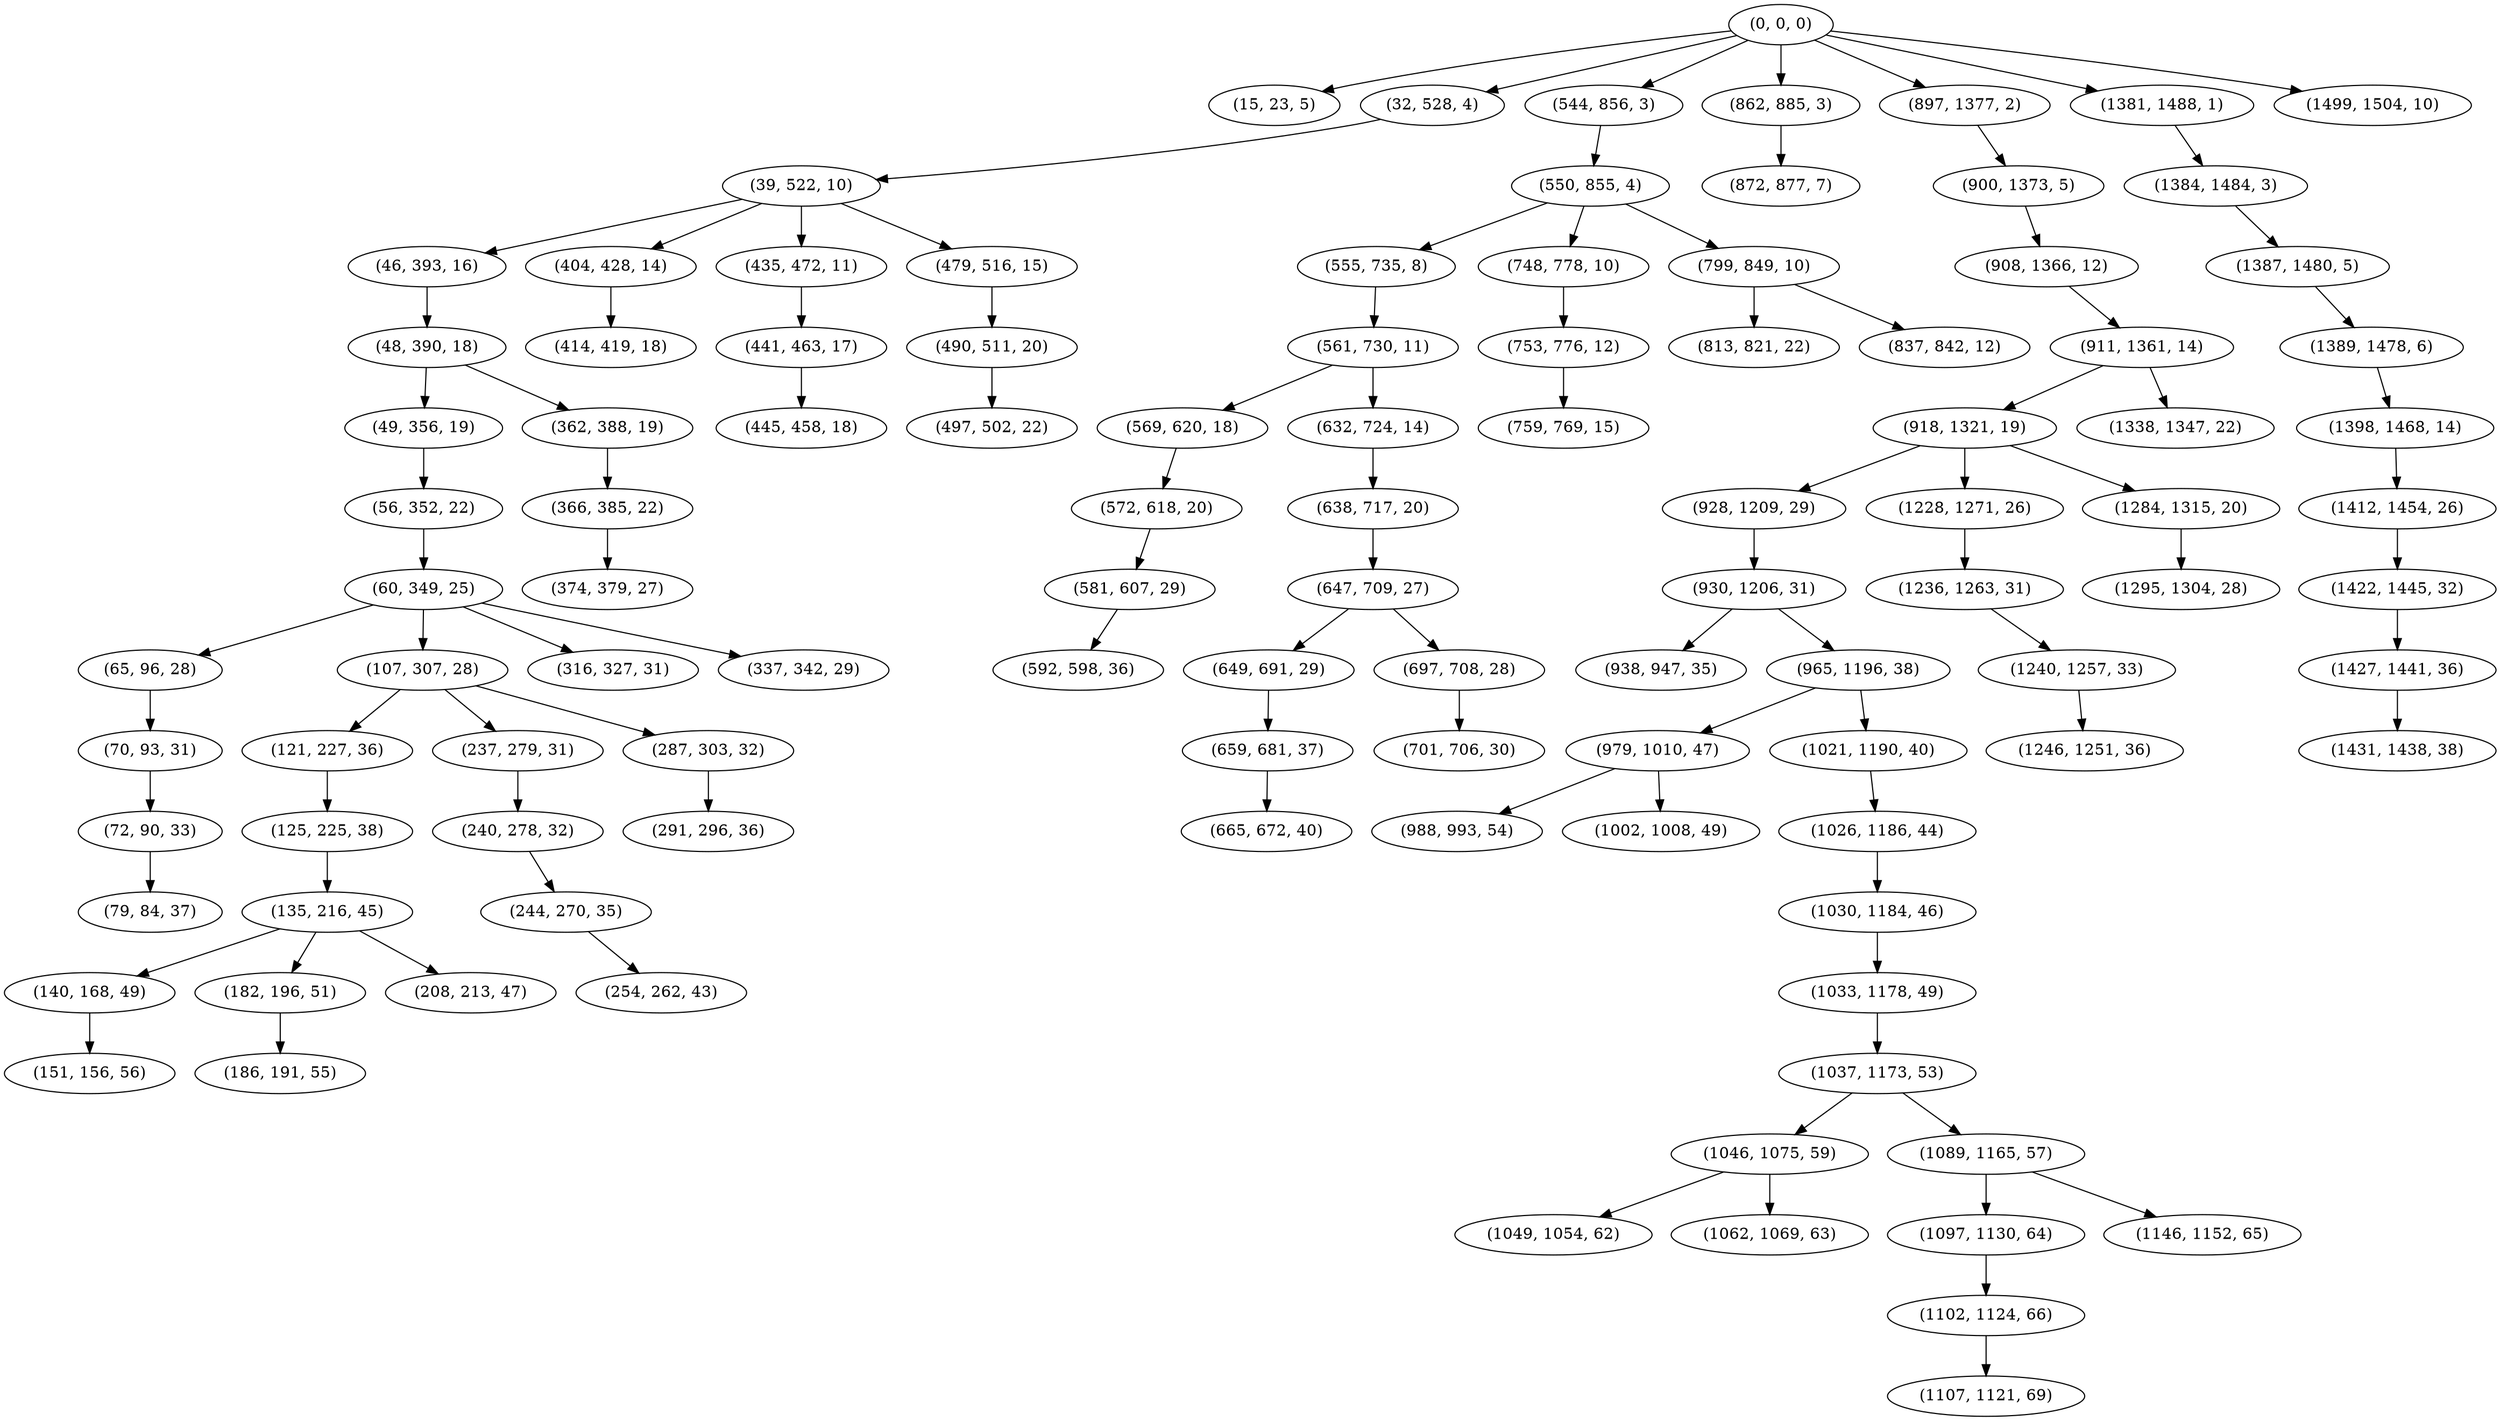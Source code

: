 digraph tree {
    "(0, 0, 0)";
    "(15, 23, 5)";
    "(32, 528, 4)";
    "(39, 522, 10)";
    "(46, 393, 16)";
    "(48, 390, 18)";
    "(49, 356, 19)";
    "(56, 352, 22)";
    "(60, 349, 25)";
    "(65, 96, 28)";
    "(70, 93, 31)";
    "(72, 90, 33)";
    "(79, 84, 37)";
    "(107, 307, 28)";
    "(121, 227, 36)";
    "(125, 225, 38)";
    "(135, 216, 45)";
    "(140, 168, 49)";
    "(151, 156, 56)";
    "(182, 196, 51)";
    "(186, 191, 55)";
    "(208, 213, 47)";
    "(237, 279, 31)";
    "(240, 278, 32)";
    "(244, 270, 35)";
    "(254, 262, 43)";
    "(287, 303, 32)";
    "(291, 296, 36)";
    "(316, 327, 31)";
    "(337, 342, 29)";
    "(362, 388, 19)";
    "(366, 385, 22)";
    "(374, 379, 27)";
    "(404, 428, 14)";
    "(414, 419, 18)";
    "(435, 472, 11)";
    "(441, 463, 17)";
    "(445, 458, 18)";
    "(479, 516, 15)";
    "(490, 511, 20)";
    "(497, 502, 22)";
    "(544, 856, 3)";
    "(550, 855, 4)";
    "(555, 735, 8)";
    "(561, 730, 11)";
    "(569, 620, 18)";
    "(572, 618, 20)";
    "(581, 607, 29)";
    "(592, 598, 36)";
    "(632, 724, 14)";
    "(638, 717, 20)";
    "(647, 709, 27)";
    "(649, 691, 29)";
    "(659, 681, 37)";
    "(665, 672, 40)";
    "(697, 708, 28)";
    "(701, 706, 30)";
    "(748, 778, 10)";
    "(753, 776, 12)";
    "(759, 769, 15)";
    "(799, 849, 10)";
    "(813, 821, 22)";
    "(837, 842, 12)";
    "(862, 885, 3)";
    "(872, 877, 7)";
    "(897, 1377, 2)";
    "(900, 1373, 5)";
    "(908, 1366, 12)";
    "(911, 1361, 14)";
    "(918, 1321, 19)";
    "(928, 1209, 29)";
    "(930, 1206, 31)";
    "(938, 947, 35)";
    "(965, 1196, 38)";
    "(979, 1010, 47)";
    "(988, 993, 54)";
    "(1002, 1008, 49)";
    "(1021, 1190, 40)";
    "(1026, 1186, 44)";
    "(1030, 1184, 46)";
    "(1033, 1178, 49)";
    "(1037, 1173, 53)";
    "(1046, 1075, 59)";
    "(1049, 1054, 62)";
    "(1062, 1069, 63)";
    "(1089, 1165, 57)";
    "(1097, 1130, 64)";
    "(1102, 1124, 66)";
    "(1107, 1121, 69)";
    "(1146, 1152, 65)";
    "(1228, 1271, 26)";
    "(1236, 1263, 31)";
    "(1240, 1257, 33)";
    "(1246, 1251, 36)";
    "(1284, 1315, 20)";
    "(1295, 1304, 28)";
    "(1338, 1347, 22)";
    "(1381, 1488, 1)";
    "(1384, 1484, 3)";
    "(1387, 1480, 5)";
    "(1389, 1478, 6)";
    "(1398, 1468, 14)";
    "(1412, 1454, 26)";
    "(1422, 1445, 32)";
    "(1427, 1441, 36)";
    "(1431, 1438, 38)";
    "(1499, 1504, 10)";
    "(0, 0, 0)" -> "(15, 23, 5)";
    "(0, 0, 0)" -> "(32, 528, 4)";
    "(0, 0, 0)" -> "(544, 856, 3)";
    "(0, 0, 0)" -> "(862, 885, 3)";
    "(0, 0, 0)" -> "(897, 1377, 2)";
    "(0, 0, 0)" -> "(1381, 1488, 1)";
    "(0, 0, 0)" -> "(1499, 1504, 10)";
    "(32, 528, 4)" -> "(39, 522, 10)";
    "(39, 522, 10)" -> "(46, 393, 16)";
    "(39, 522, 10)" -> "(404, 428, 14)";
    "(39, 522, 10)" -> "(435, 472, 11)";
    "(39, 522, 10)" -> "(479, 516, 15)";
    "(46, 393, 16)" -> "(48, 390, 18)";
    "(48, 390, 18)" -> "(49, 356, 19)";
    "(48, 390, 18)" -> "(362, 388, 19)";
    "(49, 356, 19)" -> "(56, 352, 22)";
    "(56, 352, 22)" -> "(60, 349, 25)";
    "(60, 349, 25)" -> "(65, 96, 28)";
    "(60, 349, 25)" -> "(107, 307, 28)";
    "(60, 349, 25)" -> "(316, 327, 31)";
    "(60, 349, 25)" -> "(337, 342, 29)";
    "(65, 96, 28)" -> "(70, 93, 31)";
    "(70, 93, 31)" -> "(72, 90, 33)";
    "(72, 90, 33)" -> "(79, 84, 37)";
    "(107, 307, 28)" -> "(121, 227, 36)";
    "(107, 307, 28)" -> "(237, 279, 31)";
    "(107, 307, 28)" -> "(287, 303, 32)";
    "(121, 227, 36)" -> "(125, 225, 38)";
    "(125, 225, 38)" -> "(135, 216, 45)";
    "(135, 216, 45)" -> "(140, 168, 49)";
    "(135, 216, 45)" -> "(182, 196, 51)";
    "(135, 216, 45)" -> "(208, 213, 47)";
    "(140, 168, 49)" -> "(151, 156, 56)";
    "(182, 196, 51)" -> "(186, 191, 55)";
    "(237, 279, 31)" -> "(240, 278, 32)";
    "(240, 278, 32)" -> "(244, 270, 35)";
    "(244, 270, 35)" -> "(254, 262, 43)";
    "(287, 303, 32)" -> "(291, 296, 36)";
    "(362, 388, 19)" -> "(366, 385, 22)";
    "(366, 385, 22)" -> "(374, 379, 27)";
    "(404, 428, 14)" -> "(414, 419, 18)";
    "(435, 472, 11)" -> "(441, 463, 17)";
    "(441, 463, 17)" -> "(445, 458, 18)";
    "(479, 516, 15)" -> "(490, 511, 20)";
    "(490, 511, 20)" -> "(497, 502, 22)";
    "(544, 856, 3)" -> "(550, 855, 4)";
    "(550, 855, 4)" -> "(555, 735, 8)";
    "(550, 855, 4)" -> "(748, 778, 10)";
    "(550, 855, 4)" -> "(799, 849, 10)";
    "(555, 735, 8)" -> "(561, 730, 11)";
    "(561, 730, 11)" -> "(569, 620, 18)";
    "(561, 730, 11)" -> "(632, 724, 14)";
    "(569, 620, 18)" -> "(572, 618, 20)";
    "(572, 618, 20)" -> "(581, 607, 29)";
    "(581, 607, 29)" -> "(592, 598, 36)";
    "(632, 724, 14)" -> "(638, 717, 20)";
    "(638, 717, 20)" -> "(647, 709, 27)";
    "(647, 709, 27)" -> "(649, 691, 29)";
    "(647, 709, 27)" -> "(697, 708, 28)";
    "(649, 691, 29)" -> "(659, 681, 37)";
    "(659, 681, 37)" -> "(665, 672, 40)";
    "(697, 708, 28)" -> "(701, 706, 30)";
    "(748, 778, 10)" -> "(753, 776, 12)";
    "(753, 776, 12)" -> "(759, 769, 15)";
    "(799, 849, 10)" -> "(813, 821, 22)";
    "(799, 849, 10)" -> "(837, 842, 12)";
    "(862, 885, 3)" -> "(872, 877, 7)";
    "(897, 1377, 2)" -> "(900, 1373, 5)";
    "(900, 1373, 5)" -> "(908, 1366, 12)";
    "(908, 1366, 12)" -> "(911, 1361, 14)";
    "(911, 1361, 14)" -> "(918, 1321, 19)";
    "(911, 1361, 14)" -> "(1338, 1347, 22)";
    "(918, 1321, 19)" -> "(928, 1209, 29)";
    "(918, 1321, 19)" -> "(1228, 1271, 26)";
    "(918, 1321, 19)" -> "(1284, 1315, 20)";
    "(928, 1209, 29)" -> "(930, 1206, 31)";
    "(930, 1206, 31)" -> "(938, 947, 35)";
    "(930, 1206, 31)" -> "(965, 1196, 38)";
    "(965, 1196, 38)" -> "(979, 1010, 47)";
    "(965, 1196, 38)" -> "(1021, 1190, 40)";
    "(979, 1010, 47)" -> "(988, 993, 54)";
    "(979, 1010, 47)" -> "(1002, 1008, 49)";
    "(1021, 1190, 40)" -> "(1026, 1186, 44)";
    "(1026, 1186, 44)" -> "(1030, 1184, 46)";
    "(1030, 1184, 46)" -> "(1033, 1178, 49)";
    "(1033, 1178, 49)" -> "(1037, 1173, 53)";
    "(1037, 1173, 53)" -> "(1046, 1075, 59)";
    "(1037, 1173, 53)" -> "(1089, 1165, 57)";
    "(1046, 1075, 59)" -> "(1049, 1054, 62)";
    "(1046, 1075, 59)" -> "(1062, 1069, 63)";
    "(1089, 1165, 57)" -> "(1097, 1130, 64)";
    "(1089, 1165, 57)" -> "(1146, 1152, 65)";
    "(1097, 1130, 64)" -> "(1102, 1124, 66)";
    "(1102, 1124, 66)" -> "(1107, 1121, 69)";
    "(1228, 1271, 26)" -> "(1236, 1263, 31)";
    "(1236, 1263, 31)" -> "(1240, 1257, 33)";
    "(1240, 1257, 33)" -> "(1246, 1251, 36)";
    "(1284, 1315, 20)" -> "(1295, 1304, 28)";
    "(1381, 1488, 1)" -> "(1384, 1484, 3)";
    "(1384, 1484, 3)" -> "(1387, 1480, 5)";
    "(1387, 1480, 5)" -> "(1389, 1478, 6)";
    "(1389, 1478, 6)" -> "(1398, 1468, 14)";
    "(1398, 1468, 14)" -> "(1412, 1454, 26)";
    "(1412, 1454, 26)" -> "(1422, 1445, 32)";
    "(1422, 1445, 32)" -> "(1427, 1441, 36)";
    "(1427, 1441, 36)" -> "(1431, 1438, 38)";
}
